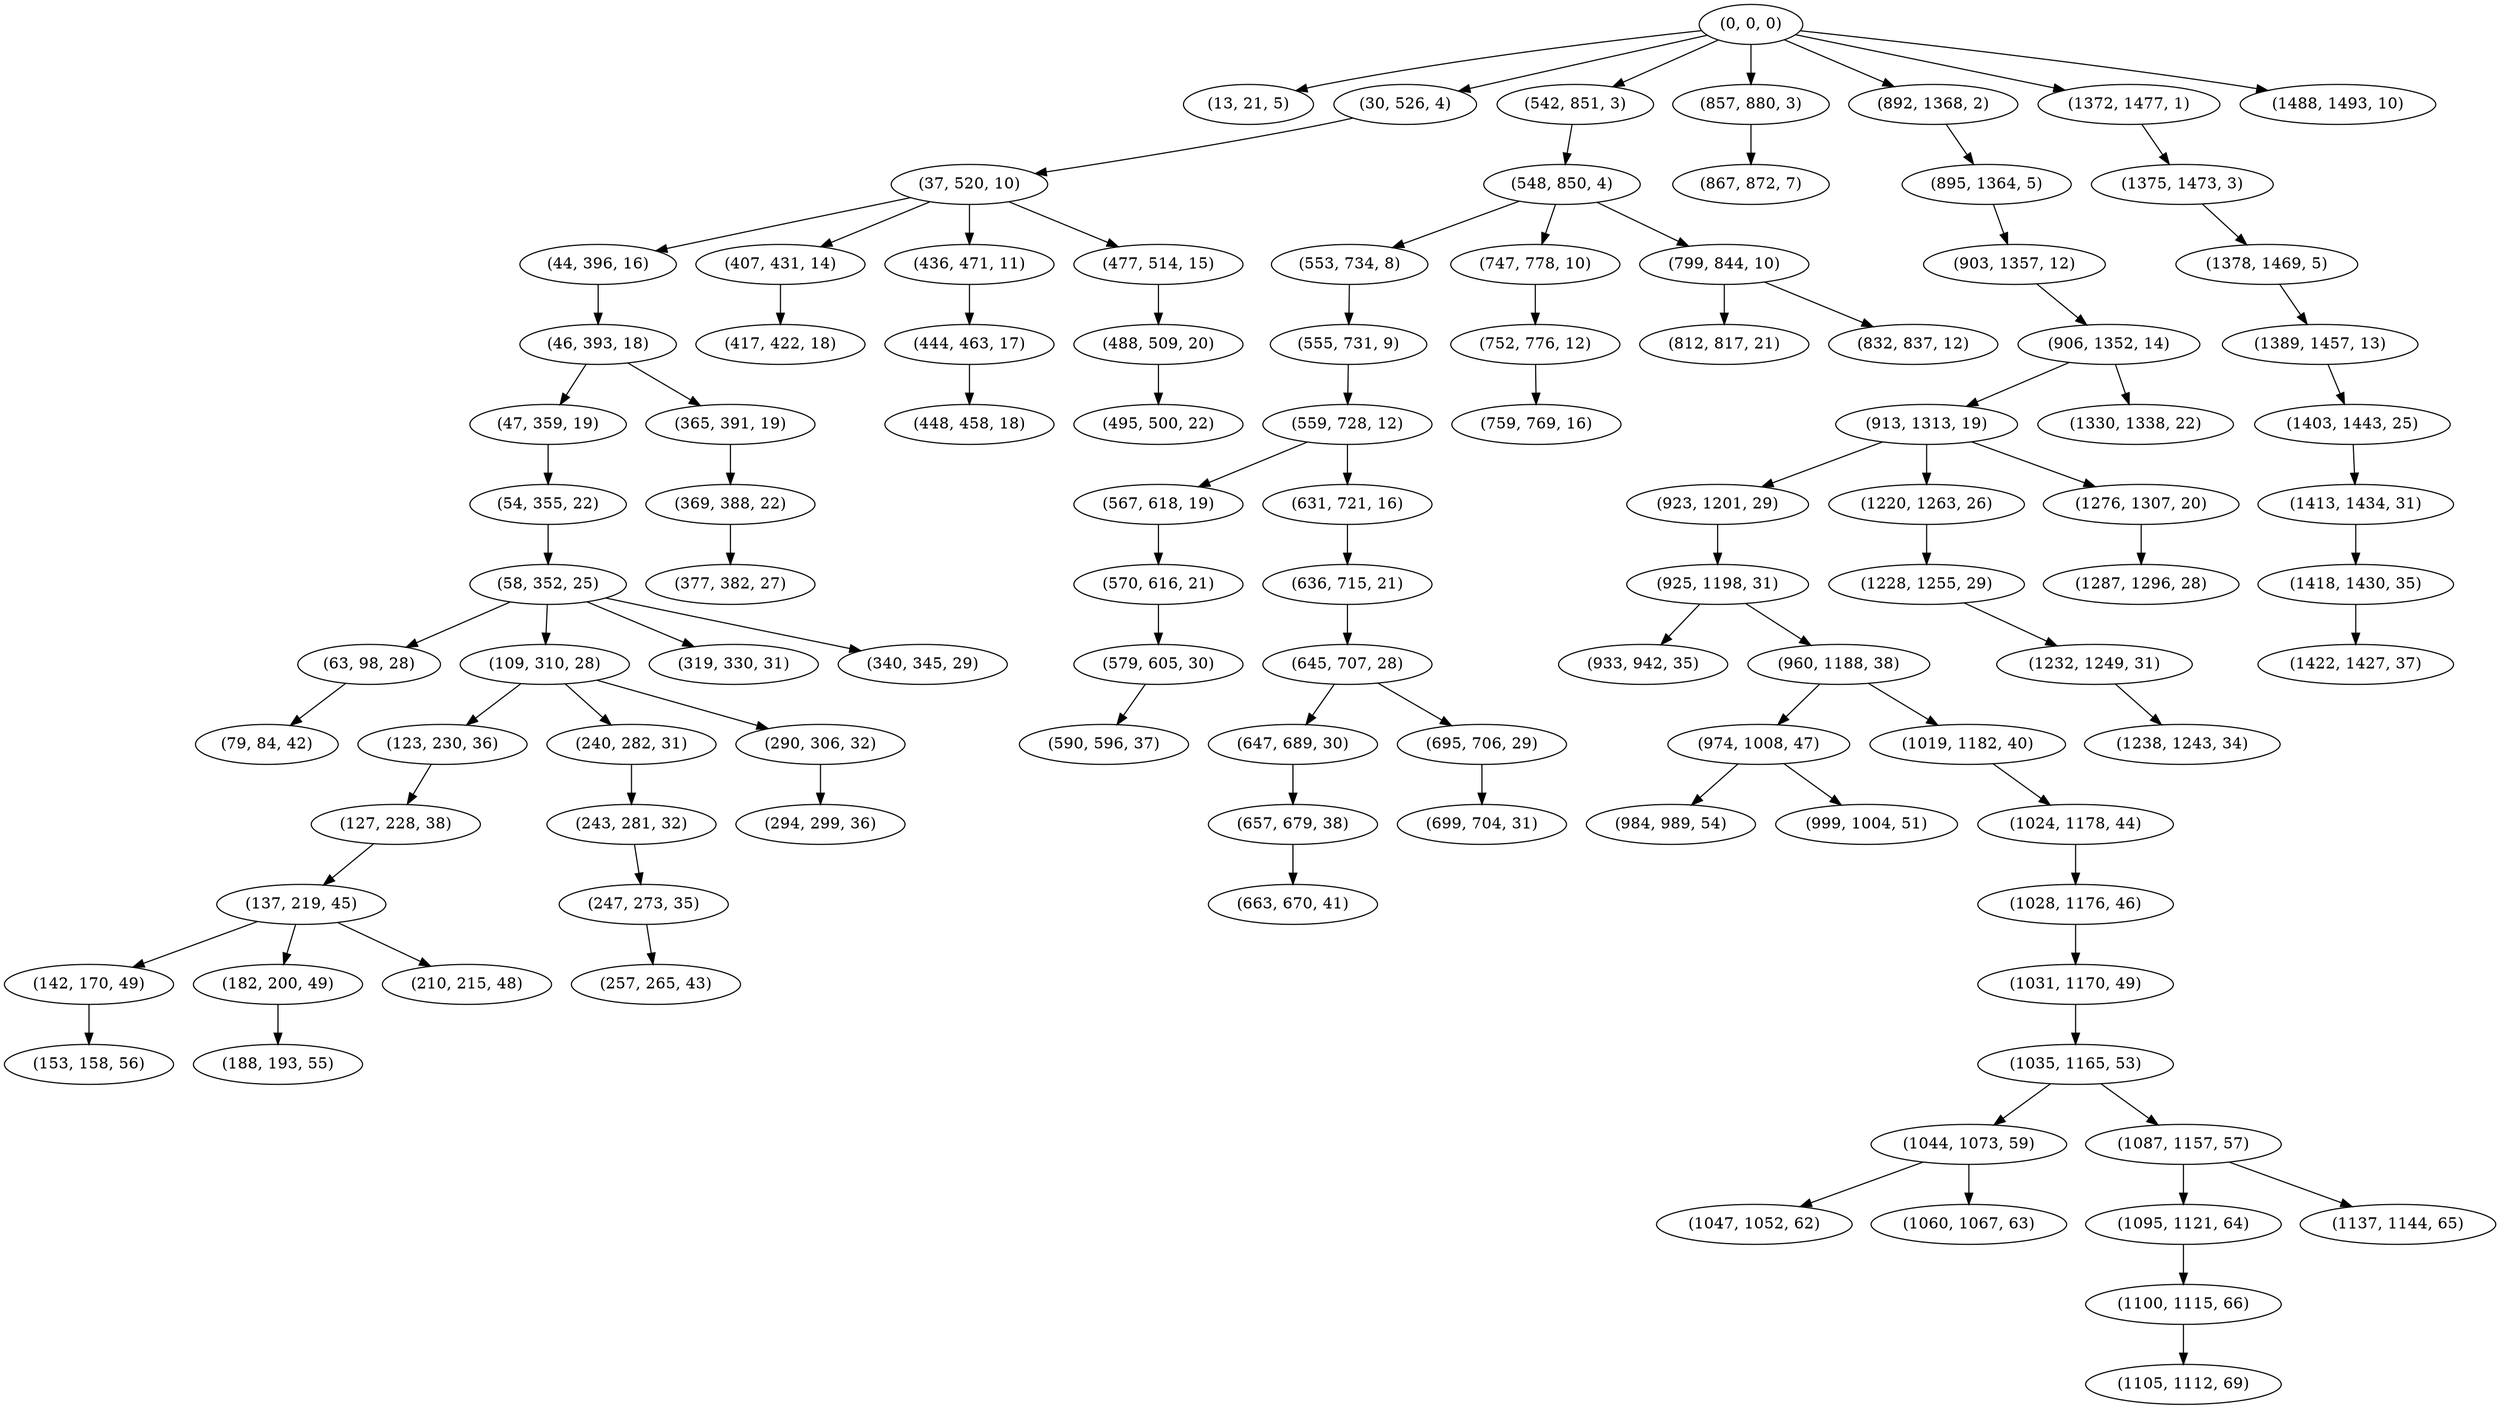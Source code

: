 digraph tree {
    "(0, 0, 0)";
    "(13, 21, 5)";
    "(30, 526, 4)";
    "(37, 520, 10)";
    "(44, 396, 16)";
    "(46, 393, 18)";
    "(47, 359, 19)";
    "(54, 355, 22)";
    "(58, 352, 25)";
    "(63, 98, 28)";
    "(79, 84, 42)";
    "(109, 310, 28)";
    "(123, 230, 36)";
    "(127, 228, 38)";
    "(137, 219, 45)";
    "(142, 170, 49)";
    "(153, 158, 56)";
    "(182, 200, 49)";
    "(188, 193, 55)";
    "(210, 215, 48)";
    "(240, 282, 31)";
    "(243, 281, 32)";
    "(247, 273, 35)";
    "(257, 265, 43)";
    "(290, 306, 32)";
    "(294, 299, 36)";
    "(319, 330, 31)";
    "(340, 345, 29)";
    "(365, 391, 19)";
    "(369, 388, 22)";
    "(377, 382, 27)";
    "(407, 431, 14)";
    "(417, 422, 18)";
    "(436, 471, 11)";
    "(444, 463, 17)";
    "(448, 458, 18)";
    "(477, 514, 15)";
    "(488, 509, 20)";
    "(495, 500, 22)";
    "(542, 851, 3)";
    "(548, 850, 4)";
    "(553, 734, 8)";
    "(555, 731, 9)";
    "(559, 728, 12)";
    "(567, 618, 19)";
    "(570, 616, 21)";
    "(579, 605, 30)";
    "(590, 596, 37)";
    "(631, 721, 16)";
    "(636, 715, 21)";
    "(645, 707, 28)";
    "(647, 689, 30)";
    "(657, 679, 38)";
    "(663, 670, 41)";
    "(695, 706, 29)";
    "(699, 704, 31)";
    "(747, 778, 10)";
    "(752, 776, 12)";
    "(759, 769, 16)";
    "(799, 844, 10)";
    "(812, 817, 21)";
    "(832, 837, 12)";
    "(857, 880, 3)";
    "(867, 872, 7)";
    "(892, 1368, 2)";
    "(895, 1364, 5)";
    "(903, 1357, 12)";
    "(906, 1352, 14)";
    "(913, 1313, 19)";
    "(923, 1201, 29)";
    "(925, 1198, 31)";
    "(933, 942, 35)";
    "(960, 1188, 38)";
    "(974, 1008, 47)";
    "(984, 989, 54)";
    "(999, 1004, 51)";
    "(1019, 1182, 40)";
    "(1024, 1178, 44)";
    "(1028, 1176, 46)";
    "(1031, 1170, 49)";
    "(1035, 1165, 53)";
    "(1044, 1073, 59)";
    "(1047, 1052, 62)";
    "(1060, 1067, 63)";
    "(1087, 1157, 57)";
    "(1095, 1121, 64)";
    "(1100, 1115, 66)";
    "(1105, 1112, 69)";
    "(1137, 1144, 65)";
    "(1220, 1263, 26)";
    "(1228, 1255, 29)";
    "(1232, 1249, 31)";
    "(1238, 1243, 34)";
    "(1276, 1307, 20)";
    "(1287, 1296, 28)";
    "(1330, 1338, 22)";
    "(1372, 1477, 1)";
    "(1375, 1473, 3)";
    "(1378, 1469, 5)";
    "(1389, 1457, 13)";
    "(1403, 1443, 25)";
    "(1413, 1434, 31)";
    "(1418, 1430, 35)";
    "(1422, 1427, 37)";
    "(1488, 1493, 10)";
    "(0, 0, 0)" -> "(13, 21, 5)";
    "(0, 0, 0)" -> "(30, 526, 4)";
    "(0, 0, 0)" -> "(542, 851, 3)";
    "(0, 0, 0)" -> "(857, 880, 3)";
    "(0, 0, 0)" -> "(892, 1368, 2)";
    "(0, 0, 0)" -> "(1372, 1477, 1)";
    "(0, 0, 0)" -> "(1488, 1493, 10)";
    "(30, 526, 4)" -> "(37, 520, 10)";
    "(37, 520, 10)" -> "(44, 396, 16)";
    "(37, 520, 10)" -> "(407, 431, 14)";
    "(37, 520, 10)" -> "(436, 471, 11)";
    "(37, 520, 10)" -> "(477, 514, 15)";
    "(44, 396, 16)" -> "(46, 393, 18)";
    "(46, 393, 18)" -> "(47, 359, 19)";
    "(46, 393, 18)" -> "(365, 391, 19)";
    "(47, 359, 19)" -> "(54, 355, 22)";
    "(54, 355, 22)" -> "(58, 352, 25)";
    "(58, 352, 25)" -> "(63, 98, 28)";
    "(58, 352, 25)" -> "(109, 310, 28)";
    "(58, 352, 25)" -> "(319, 330, 31)";
    "(58, 352, 25)" -> "(340, 345, 29)";
    "(63, 98, 28)" -> "(79, 84, 42)";
    "(109, 310, 28)" -> "(123, 230, 36)";
    "(109, 310, 28)" -> "(240, 282, 31)";
    "(109, 310, 28)" -> "(290, 306, 32)";
    "(123, 230, 36)" -> "(127, 228, 38)";
    "(127, 228, 38)" -> "(137, 219, 45)";
    "(137, 219, 45)" -> "(142, 170, 49)";
    "(137, 219, 45)" -> "(182, 200, 49)";
    "(137, 219, 45)" -> "(210, 215, 48)";
    "(142, 170, 49)" -> "(153, 158, 56)";
    "(182, 200, 49)" -> "(188, 193, 55)";
    "(240, 282, 31)" -> "(243, 281, 32)";
    "(243, 281, 32)" -> "(247, 273, 35)";
    "(247, 273, 35)" -> "(257, 265, 43)";
    "(290, 306, 32)" -> "(294, 299, 36)";
    "(365, 391, 19)" -> "(369, 388, 22)";
    "(369, 388, 22)" -> "(377, 382, 27)";
    "(407, 431, 14)" -> "(417, 422, 18)";
    "(436, 471, 11)" -> "(444, 463, 17)";
    "(444, 463, 17)" -> "(448, 458, 18)";
    "(477, 514, 15)" -> "(488, 509, 20)";
    "(488, 509, 20)" -> "(495, 500, 22)";
    "(542, 851, 3)" -> "(548, 850, 4)";
    "(548, 850, 4)" -> "(553, 734, 8)";
    "(548, 850, 4)" -> "(747, 778, 10)";
    "(548, 850, 4)" -> "(799, 844, 10)";
    "(553, 734, 8)" -> "(555, 731, 9)";
    "(555, 731, 9)" -> "(559, 728, 12)";
    "(559, 728, 12)" -> "(567, 618, 19)";
    "(559, 728, 12)" -> "(631, 721, 16)";
    "(567, 618, 19)" -> "(570, 616, 21)";
    "(570, 616, 21)" -> "(579, 605, 30)";
    "(579, 605, 30)" -> "(590, 596, 37)";
    "(631, 721, 16)" -> "(636, 715, 21)";
    "(636, 715, 21)" -> "(645, 707, 28)";
    "(645, 707, 28)" -> "(647, 689, 30)";
    "(645, 707, 28)" -> "(695, 706, 29)";
    "(647, 689, 30)" -> "(657, 679, 38)";
    "(657, 679, 38)" -> "(663, 670, 41)";
    "(695, 706, 29)" -> "(699, 704, 31)";
    "(747, 778, 10)" -> "(752, 776, 12)";
    "(752, 776, 12)" -> "(759, 769, 16)";
    "(799, 844, 10)" -> "(812, 817, 21)";
    "(799, 844, 10)" -> "(832, 837, 12)";
    "(857, 880, 3)" -> "(867, 872, 7)";
    "(892, 1368, 2)" -> "(895, 1364, 5)";
    "(895, 1364, 5)" -> "(903, 1357, 12)";
    "(903, 1357, 12)" -> "(906, 1352, 14)";
    "(906, 1352, 14)" -> "(913, 1313, 19)";
    "(906, 1352, 14)" -> "(1330, 1338, 22)";
    "(913, 1313, 19)" -> "(923, 1201, 29)";
    "(913, 1313, 19)" -> "(1220, 1263, 26)";
    "(913, 1313, 19)" -> "(1276, 1307, 20)";
    "(923, 1201, 29)" -> "(925, 1198, 31)";
    "(925, 1198, 31)" -> "(933, 942, 35)";
    "(925, 1198, 31)" -> "(960, 1188, 38)";
    "(960, 1188, 38)" -> "(974, 1008, 47)";
    "(960, 1188, 38)" -> "(1019, 1182, 40)";
    "(974, 1008, 47)" -> "(984, 989, 54)";
    "(974, 1008, 47)" -> "(999, 1004, 51)";
    "(1019, 1182, 40)" -> "(1024, 1178, 44)";
    "(1024, 1178, 44)" -> "(1028, 1176, 46)";
    "(1028, 1176, 46)" -> "(1031, 1170, 49)";
    "(1031, 1170, 49)" -> "(1035, 1165, 53)";
    "(1035, 1165, 53)" -> "(1044, 1073, 59)";
    "(1035, 1165, 53)" -> "(1087, 1157, 57)";
    "(1044, 1073, 59)" -> "(1047, 1052, 62)";
    "(1044, 1073, 59)" -> "(1060, 1067, 63)";
    "(1087, 1157, 57)" -> "(1095, 1121, 64)";
    "(1087, 1157, 57)" -> "(1137, 1144, 65)";
    "(1095, 1121, 64)" -> "(1100, 1115, 66)";
    "(1100, 1115, 66)" -> "(1105, 1112, 69)";
    "(1220, 1263, 26)" -> "(1228, 1255, 29)";
    "(1228, 1255, 29)" -> "(1232, 1249, 31)";
    "(1232, 1249, 31)" -> "(1238, 1243, 34)";
    "(1276, 1307, 20)" -> "(1287, 1296, 28)";
    "(1372, 1477, 1)" -> "(1375, 1473, 3)";
    "(1375, 1473, 3)" -> "(1378, 1469, 5)";
    "(1378, 1469, 5)" -> "(1389, 1457, 13)";
    "(1389, 1457, 13)" -> "(1403, 1443, 25)";
    "(1403, 1443, 25)" -> "(1413, 1434, 31)";
    "(1413, 1434, 31)" -> "(1418, 1430, 35)";
    "(1418, 1430, 35)" -> "(1422, 1427, 37)";
}
